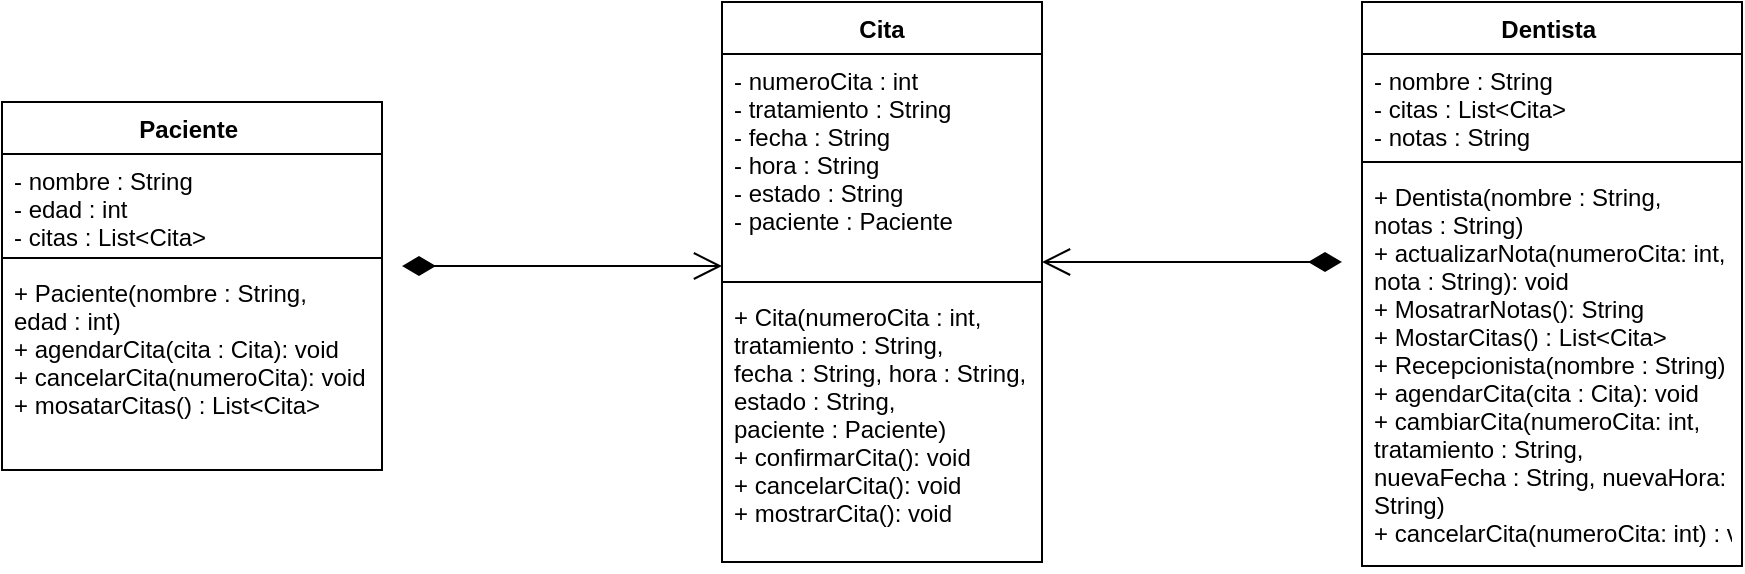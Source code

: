 <mxfile>
    <diagram id="P5tNcSSbG7bXW8mCQGP-" name="Página-1">
        <mxGraphModel dx="1251" dy="515" grid="1" gridSize="10" guides="1" tooltips="1" connect="1" arrows="1" fold="1" page="1" pageScale="1" pageWidth="827" pageHeight="1169" math="0" shadow="0">
            <root>
                <mxCell id="0"/>
                <mxCell id="1" parent="0"/>
                <mxCell id="2" value="Paciente " style="swimlane;fontStyle=1;align=center;verticalAlign=top;childLayout=stackLayout;horizontal=1;startSize=26;horizontalStack=0;resizeParent=1;resizeParentMax=0;resizeLast=0;collapsible=1;marginBottom=0;" parent="1" vertex="1">
                    <mxGeometry x="-810" y="270" width="190" height="184" as="geometry"/>
                </mxCell>
                <mxCell id="3" value="- nombre : String&#10;- edad : int &#10;- citas : List&lt;Cita&gt;&#10;" style="text;strokeColor=none;fillColor=none;align=left;verticalAlign=top;spacingLeft=4;spacingRight=4;overflow=hidden;rotatable=0;points=[[0,0.5],[1,0.5]];portConstraint=eastwest;" parent="2" vertex="1">
                    <mxGeometry y="26" width="190" height="48" as="geometry"/>
                </mxCell>
                <mxCell id="4" value="" style="line;strokeWidth=1;fillColor=none;align=left;verticalAlign=middle;spacingTop=-1;spacingLeft=3;spacingRight=3;rotatable=0;labelPosition=right;points=[];portConstraint=eastwest;strokeColor=inherit;" parent="2" vertex="1">
                    <mxGeometry y="74" width="190" height="8" as="geometry"/>
                </mxCell>
                <mxCell id="5" value="+ Paciente(nombre : String,&#10;edad : int)&#10;+ agendarCita(cita : Cita): void&#10;+ cancelarCita(numeroCita): void&#10;+ mosatarCitas() : List&lt;Cita&gt;" style="text;strokeColor=none;fillColor=none;align=left;verticalAlign=top;spacingLeft=4;spacingRight=4;overflow=hidden;rotatable=0;points=[[0,0.5],[1,0.5]];portConstraint=eastwest;" parent="2" vertex="1">
                    <mxGeometry y="82" width="190" height="102" as="geometry"/>
                </mxCell>
                <mxCell id="6" value="Dentista " style="swimlane;fontStyle=1;align=center;verticalAlign=top;childLayout=stackLayout;horizontal=1;startSize=26;horizontalStack=0;resizeParent=1;resizeParentMax=0;resizeLast=0;collapsible=1;marginBottom=0;" parent="1" vertex="1">
                    <mxGeometry x="-130" y="220" width="190" height="282" as="geometry"/>
                </mxCell>
                <mxCell id="7" value="- nombre : String&#10;- citas : List&lt;Cita&gt;&#10;- notas : String" style="text;strokeColor=none;fillColor=none;align=left;verticalAlign=top;spacingLeft=4;spacingRight=4;overflow=hidden;rotatable=0;points=[[0,0.5],[1,0.5]];portConstraint=eastwest;" parent="6" vertex="1">
                    <mxGeometry y="26" width="190" height="50" as="geometry"/>
                </mxCell>
                <mxCell id="8" value="" style="line;strokeWidth=1;fillColor=none;align=left;verticalAlign=middle;spacingTop=-1;spacingLeft=3;spacingRight=3;rotatable=0;labelPosition=right;points=[];portConstraint=eastwest;strokeColor=inherit;" parent="6" vertex="1">
                    <mxGeometry y="76" width="190" height="8" as="geometry"/>
                </mxCell>
                <mxCell id="9" value="+ Dentista(nombre : String,&#10;notas : String)&#10;+ actualizarNota(numeroCita: int,&#10;nota : String): void&#10;+ MosatrarNotas(): String&#10;+ MostarCitas() : List&lt;Cita&gt;&#10;+ Recepcionista(nombre : String)&#10;+ agendarCita(cita : Cita): void&#10;+ cambiarCita(numeroCita: int,&#10;tratamiento : String,   &#10;nuevaFecha : String, nuevaHora: &#10;String)&#10;+ cancelarCita(numeroCita: int) : void   &#10;&#10;" style="text;strokeColor=none;fillColor=none;align=left;verticalAlign=top;spacingLeft=4;spacingRight=4;overflow=hidden;rotatable=0;points=[[0,0.5],[1,0.5]];portConstraint=eastwest;" parent="6" vertex="1">
                    <mxGeometry y="84" width="190" height="198" as="geometry"/>
                </mxCell>
                <mxCell id="10" value="Cita" style="swimlane;fontStyle=1;align=center;verticalAlign=top;childLayout=stackLayout;horizontal=1;startSize=26;horizontalStack=0;resizeParent=1;resizeParentMax=0;resizeLast=0;collapsible=1;marginBottom=0;" parent="1" vertex="1">
                    <mxGeometry x="-450" y="220" width="160" height="280" as="geometry"/>
                </mxCell>
                <mxCell id="11" value="- numeroCita : int&#10;- tratamiento : String&#10;- fecha : String&#10;- hora : String&#10;- estado : String&#10;- paciente : Paciente" style="text;strokeColor=none;fillColor=none;align=left;verticalAlign=top;spacingLeft=4;spacingRight=4;overflow=hidden;rotatable=0;points=[[0,0.5],[1,0.5]];portConstraint=eastwest;" parent="10" vertex="1">
                    <mxGeometry y="26" width="160" height="110" as="geometry"/>
                </mxCell>
                <mxCell id="12" value="" style="line;strokeWidth=1;fillColor=none;align=left;verticalAlign=middle;spacingTop=-1;spacingLeft=3;spacingRight=3;rotatable=0;labelPosition=right;points=[];portConstraint=eastwest;strokeColor=inherit;" parent="10" vertex="1">
                    <mxGeometry y="136" width="160" height="8" as="geometry"/>
                </mxCell>
                <mxCell id="13" value="+ Cita(numeroCita : int,&#10;tratamiento : String,&#10;fecha : String, hora : String,&#10;estado : String,&#10;paciente : Paciente)&#10;+ confirmarCita(): void&#10;+ cancelarCita(): void&#10;+ mostrarCita(): void&#10;&#10;" style="text;strokeColor=none;fillColor=none;align=left;verticalAlign=top;spacingLeft=4;spacingRight=4;overflow=hidden;rotatable=0;points=[[0,0.5],[1,0.5]];portConstraint=eastwest;" parent="10" vertex="1">
                    <mxGeometry y="144" width="160" height="136" as="geometry"/>
                </mxCell>
                <mxCell id="23" value="" style="endArrow=open;html=1;endSize=12;startArrow=diamondThin;startSize=14;startFill=1;edgeStyle=orthogonalEdgeStyle;align=left;verticalAlign=bottom;" parent="1" edge="1">
                    <mxGeometry x="-1" y="3" relative="1" as="geometry">
                        <mxPoint x="-610" y="352" as="sourcePoint"/>
                        <mxPoint x="-450" y="352" as="targetPoint"/>
                    </mxGeometry>
                </mxCell>
                <mxCell id="26" value="" style="endArrow=open;html=1;endSize=12;startArrow=diamondThin;startSize=14;startFill=1;edgeStyle=orthogonalEdgeStyle;align=left;verticalAlign=bottom;" parent="1" edge="1">
                    <mxGeometry x="-1" y="3" relative="1" as="geometry">
                        <mxPoint x="-140" y="350" as="sourcePoint"/>
                        <mxPoint x="-290" y="350" as="targetPoint"/>
                    </mxGeometry>
                </mxCell>
            </root>
        </mxGraphModel>
    </diagram>
</mxfile>